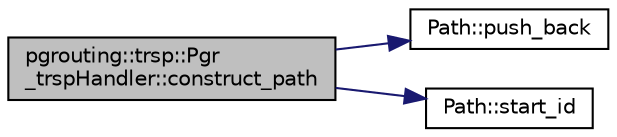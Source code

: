 digraph "pgrouting::trsp::Pgr_trspHandler::construct_path"
{
  edge [fontname="Helvetica",fontsize="10",labelfontname="Helvetica",labelfontsize="10"];
  node [fontname="Helvetica",fontsize="10",shape=record];
  rankdir="LR";
  Node1 [label="pgrouting::trsp::Pgr\l_trspHandler::construct_path",height=0.2,width=0.4,color="black", fillcolor="grey75", style="filled" fontcolor="black"];
  Node1 -> Node2 [color="midnightblue",fontsize="10",style="solid",fontname="Helvetica"];
  Node2 [label="Path::push_back",height=0.2,width=0.4,color="black", fillcolor="white", style="filled",URL="$classPath.html#a5b5d58e304f85ef96637a260917c30ac"];
  Node1 -> Node3 [color="midnightblue",fontsize="10",style="solid",fontname="Helvetica"];
  Node3 [label="Path::start_id",height=0.2,width=0.4,color="black", fillcolor="white", style="filled",URL="$classPath.html#ac7035439d26c9e76a20ca1a06541923e"];
}
